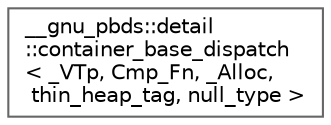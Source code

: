 digraph "Graphical Class Hierarchy"
{
 // LATEX_PDF_SIZE
  bgcolor="transparent";
  edge [fontname=Helvetica,fontsize=10,labelfontname=Helvetica,labelfontsize=10];
  node [fontname=Helvetica,fontsize=10,shape=box,height=0.2,width=0.4];
  rankdir="LR";
  Node0 [id="Node000000",label="__gnu_pbds::detail\l::container_base_dispatch\l\< _VTp, Cmp_Fn, _Alloc,\l thin_heap_tag, null_type \>",height=0.2,width=0.4,color="grey40", fillcolor="white", style="filled",URL="$struct____gnu__pbds_1_1detail_1_1container__base__dispatch_3_01___v_tp_00_01_cmp___fn_00_01___al953aead33394a76b1192f354b74b6676.html",tooltip="Specialization for thin_heap."];
}
